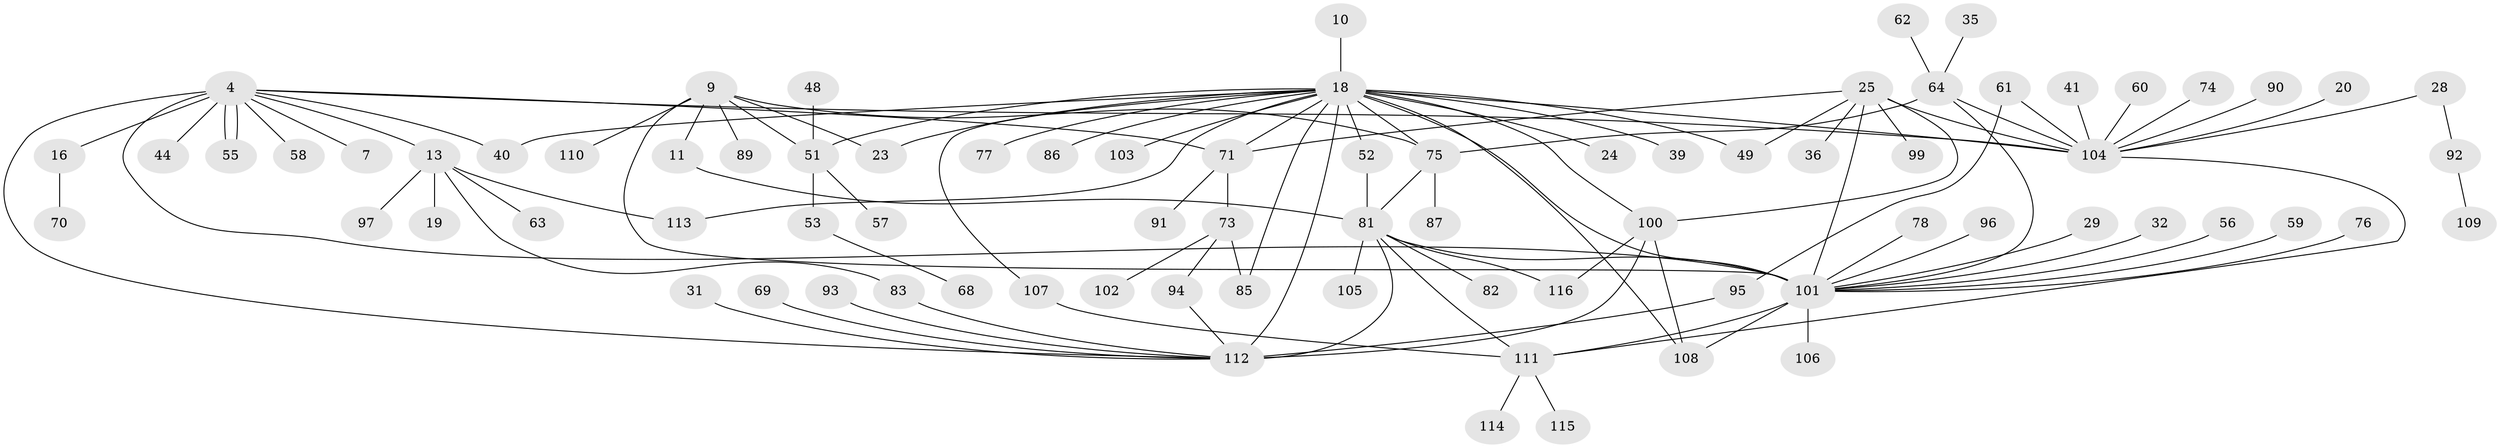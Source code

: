 // original degree distribution, {24: 0.008620689655172414, 3: 0.11206896551724138, 10: 0.008620689655172414, 16: 0.017241379310344827, 5: 0.034482758620689655, 2: 0.23275862068965517, 1: 0.46551724137931033, 15: 0.008620689655172414, 8: 0.02586206896551724, 7: 0.02586206896551724, 6: 0.02586206896551724, 4: 0.02586206896551724, 9: 0.008620689655172414}
// Generated by graph-tools (version 1.1) at 2025/50/03/04/25 21:50:58]
// undirected, 81 vertices, 110 edges
graph export_dot {
graph [start="1"]
  node [color=gray90,style=filled];
  4;
  7;
  9;
  10;
  11;
  13;
  16;
  18 [super="+1"];
  19;
  20;
  23;
  24;
  25 [super="+17"];
  28;
  29;
  31;
  32;
  35;
  36;
  39;
  40;
  41;
  44;
  48;
  49 [super="+45"];
  51 [super="+33+46"];
  52 [super="+6"];
  53;
  55;
  56;
  57;
  58;
  59;
  60;
  61 [super="+38"];
  62;
  63;
  64 [super="+21"];
  68;
  69;
  70;
  71 [super="+27"];
  73 [super="+47"];
  74;
  75 [super="+65"];
  76;
  77;
  78;
  81 [super="+15"];
  82;
  83;
  85;
  86;
  87;
  89;
  90;
  91;
  92;
  93;
  94;
  95;
  96;
  97;
  99;
  100 [super="+98"];
  101 [super="+34+54+79+88+66"];
  102;
  103;
  104 [super="+2+12"];
  105;
  106;
  107;
  108 [super="+80"];
  109;
  110;
  111 [super="+50+84"];
  112 [super="+3+22"];
  113 [super="+42"];
  114;
  115;
  116;
  4 -- 7;
  4 -- 13;
  4 -- 16;
  4 -- 40;
  4 -- 44;
  4 -- 55;
  4 -- 55;
  4 -- 58;
  4 -- 112;
  4 -- 104 [weight=2];
  4 -- 71;
  4 -- 101 [weight=3];
  9 -- 11;
  9 -- 23;
  9 -- 89;
  9 -- 110;
  9 -- 75;
  9 -- 51;
  9 -- 101 [weight=2];
  10 -- 18;
  11 -- 81;
  13 -- 19;
  13 -- 63;
  13 -- 83;
  13 -- 97;
  13 -- 113 [weight=2];
  16 -- 70;
  18 -- 77;
  18 -- 86;
  18 -- 75;
  18 -- 85;
  18 -- 23;
  18 -- 24;
  18 -- 100;
  18 -- 39;
  18 -- 40;
  18 -- 103;
  18 -- 107;
  18 -- 108;
  18 -- 112 [weight=2];
  18 -- 113;
  18 -- 104 [weight=3];
  18 -- 71;
  18 -- 51 [weight=2];
  18 -- 49;
  18 -- 101 [weight=3];
  18 -- 52;
  20 -- 104;
  25 -- 36;
  25 -- 71;
  25 -- 99;
  25 -- 104 [weight=2];
  25 -- 49;
  25 -- 101;
  25 -- 100;
  28 -- 92;
  28 -- 104;
  29 -- 101;
  31 -- 112;
  32 -- 101;
  35 -- 64;
  41 -- 104;
  48 -- 51;
  51 -- 57;
  51 -- 53;
  52 -- 81;
  53 -- 68;
  56 -- 101;
  59 -- 101;
  60 -- 104;
  61 -- 104;
  61 -- 95;
  62 -- 64;
  64 -- 104;
  64 -- 75;
  64 -- 101 [weight=2];
  69 -- 112;
  71 -- 91;
  71 -- 73;
  73 -- 85;
  73 -- 94;
  73 -- 102;
  74 -- 104;
  75 -- 87;
  75 -- 81 [weight=2];
  76 -- 101;
  78 -- 101;
  81 -- 82;
  81 -- 112 [weight=2];
  81 -- 105;
  81 -- 116;
  81 -- 101 [weight=2];
  81 -- 111;
  83 -- 112;
  90 -- 104;
  92 -- 109;
  93 -- 112;
  94 -- 112;
  95 -- 112;
  96 -- 101;
  100 -- 112;
  100 -- 116;
  100 -- 108;
  101 -- 106;
  101 -- 111;
  101 -- 108;
  104 -- 111;
  107 -- 111;
  111 -- 114;
  111 -- 115;
}

